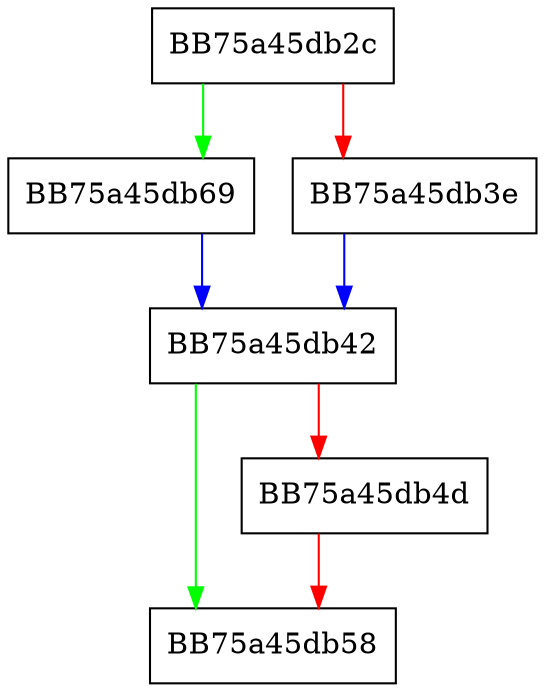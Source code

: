digraph saveCursorPosition {
  node [shape="box"];
  graph [splines=ortho];
  BB75a45db2c -> BB75a45db69 [color="green"];
  BB75a45db2c -> BB75a45db3e [color="red"];
  BB75a45db3e -> BB75a45db42 [color="blue"];
  BB75a45db42 -> BB75a45db58 [color="green"];
  BB75a45db42 -> BB75a45db4d [color="red"];
  BB75a45db4d -> BB75a45db58 [color="red"];
  BB75a45db69 -> BB75a45db42 [color="blue"];
}